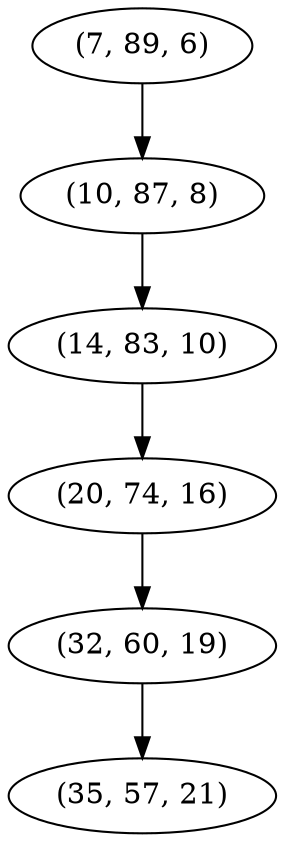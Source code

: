 digraph tree {
    "(7, 89, 6)";
    "(10, 87, 8)";
    "(14, 83, 10)";
    "(20, 74, 16)";
    "(32, 60, 19)";
    "(35, 57, 21)";
    "(7, 89, 6)" -> "(10, 87, 8)";
    "(10, 87, 8)" -> "(14, 83, 10)";
    "(14, 83, 10)" -> "(20, 74, 16)";
    "(20, 74, 16)" -> "(32, 60, 19)";
    "(32, 60, 19)" -> "(35, 57, 21)";
}
